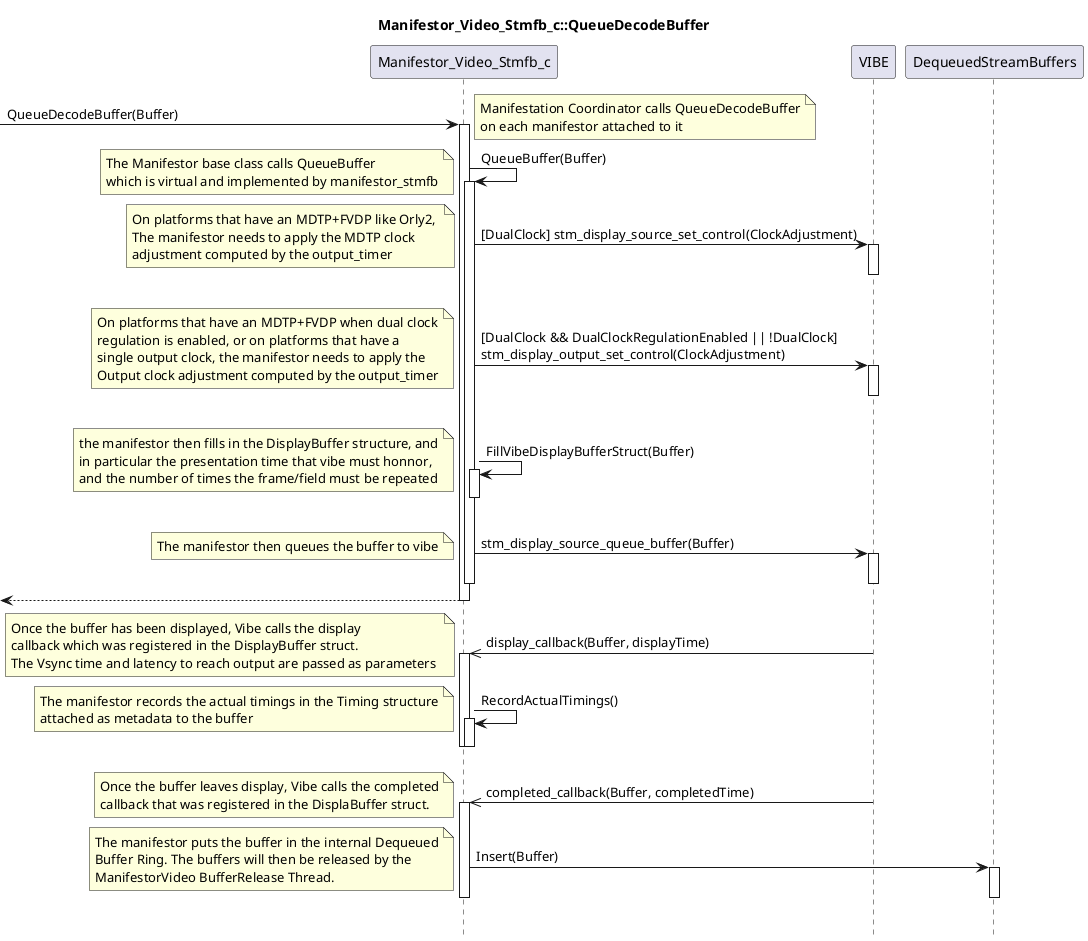 @startuml
title Manifestor_Video_Stmfb_c::QueueDecodeBuffer

hide footbox
participant "Manifestor_Video_Stmfb_c" as manifestor_stmfb
participant "VIBE" as vibe
participant "DequeuedStreamBuffers" as dequeuedBuffers

[-> manifestor_stmfb: QueueDecodeBuffer(Buffer)
note left
    Manifestation Coordinator calls QueueDecodeBuffer
    on each manifestor attached to it
end note
activate manifestor_stmfb
manifestor_stmfb -> manifestor_stmfb: QueueBuffer(Buffer)
note left
    The Manifestor base class calls QueueBuffer
    which is virtual and implemented by manifestor_stmfb
end note
activate manifestor_stmfb
manifestor_stmfb -> vibe:[DualClock] stm_display_source_set_control(ClockAdjustment)
note left
    On platforms that have an MDTP+FVDP like Orly2, 
    The manifestor needs to apply the MDTP clock
    adjustment computed by the output_timer
end note
activate vibe
deactivate vibe
manifestor_stmfb -> vibe: [DualClock && DualClockRegulationEnabled || !DualClock]\nstm_display_output_set_control(ClockAdjustment)
note left
    On platforms that have an MDTP+FVDP when dual clock
    regulation is enabled, or on platforms that have a 
    single output clock, the manifestor needs to apply the 
    Output clock adjustment computed by the output_timer
end note
activate vibe
deactivate vibe
manifestor_stmfb -> manifestor_stmfb: FillVibeDisplayBufferStruct(Buffer)
note left
    the manifestor then fills in the DisplayBuffer structure, and
    in particular the presentation time that vibe must honnor, 
    and the number of times the frame/field must be repeated
end note
activate manifestor_stmfb
deactivate manifestor_stmfb
manifestor_stmfb -> vibe: stm_display_source_queue_buffer(Buffer)
note left
    The manifestor then queues the buffer to vibe
end note
activate vibe
deactivate vibe
deactivate manifestor_stmfb
[<-- manifestor_stmfb
deactivate manifestor_stmfb

manifestor_stmfb <<- vibe: display_callback(Buffer, displayTime)
note left
    Once the buffer has been displayed, Vibe calls the display
    callback which was registered in the DisplayBuffer struct.
    The Vsync time and latency to reach output are passed as parameters 
end note
activate manifestor_stmfb
manifestor_stmfb -> manifestor_stmfb: RecordActualTimings()
note left
    The manifestor records the actual timings in the Timing structure
    attached as metadata to the buffer
end note
activate manifestor_stmfb
deactivate manifestor_stmfb
deactivate manifestor_stmfb

manifestor_stmfb <<- vibe: completed_callback(Buffer, completedTime)
note left
    Once the buffer leaves display, Vibe calls the completed
    callback that was registered in the DisplaBuffer struct.
end note
activate manifestor_stmfb
manifestor_stmfb -> dequeuedBuffers: Insert(Buffer)
note left
    The manifestor puts the buffer in the internal Dequeued
    Buffer Ring. The buffers will then be released by the 
    ManifestorVideo BufferRelease Thread.
end note
activate dequeuedBuffers
deactivate dequeuedBuffers
deactivate manifestor_stmfb


@enduml



